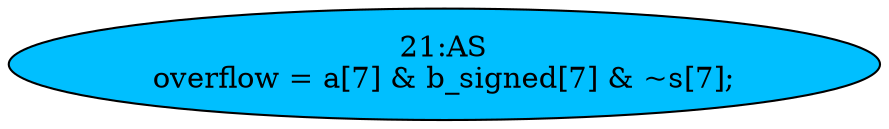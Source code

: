 strict digraph "" {
	node [label="\N"];
	"21:AS"	[ast="<pyverilog.vparser.ast.Assign object at 0x7f0aa60cb990>",
		def_var="['overflow']",
		fillcolor=deepskyblue,
		label="21:AS
overflow = a[7] & b_signed[7] & ~s[7];",
		statements="[]",
		style=filled,
		typ=Assign,
		use_var="['a', 'b_signed', 's']"];
}
